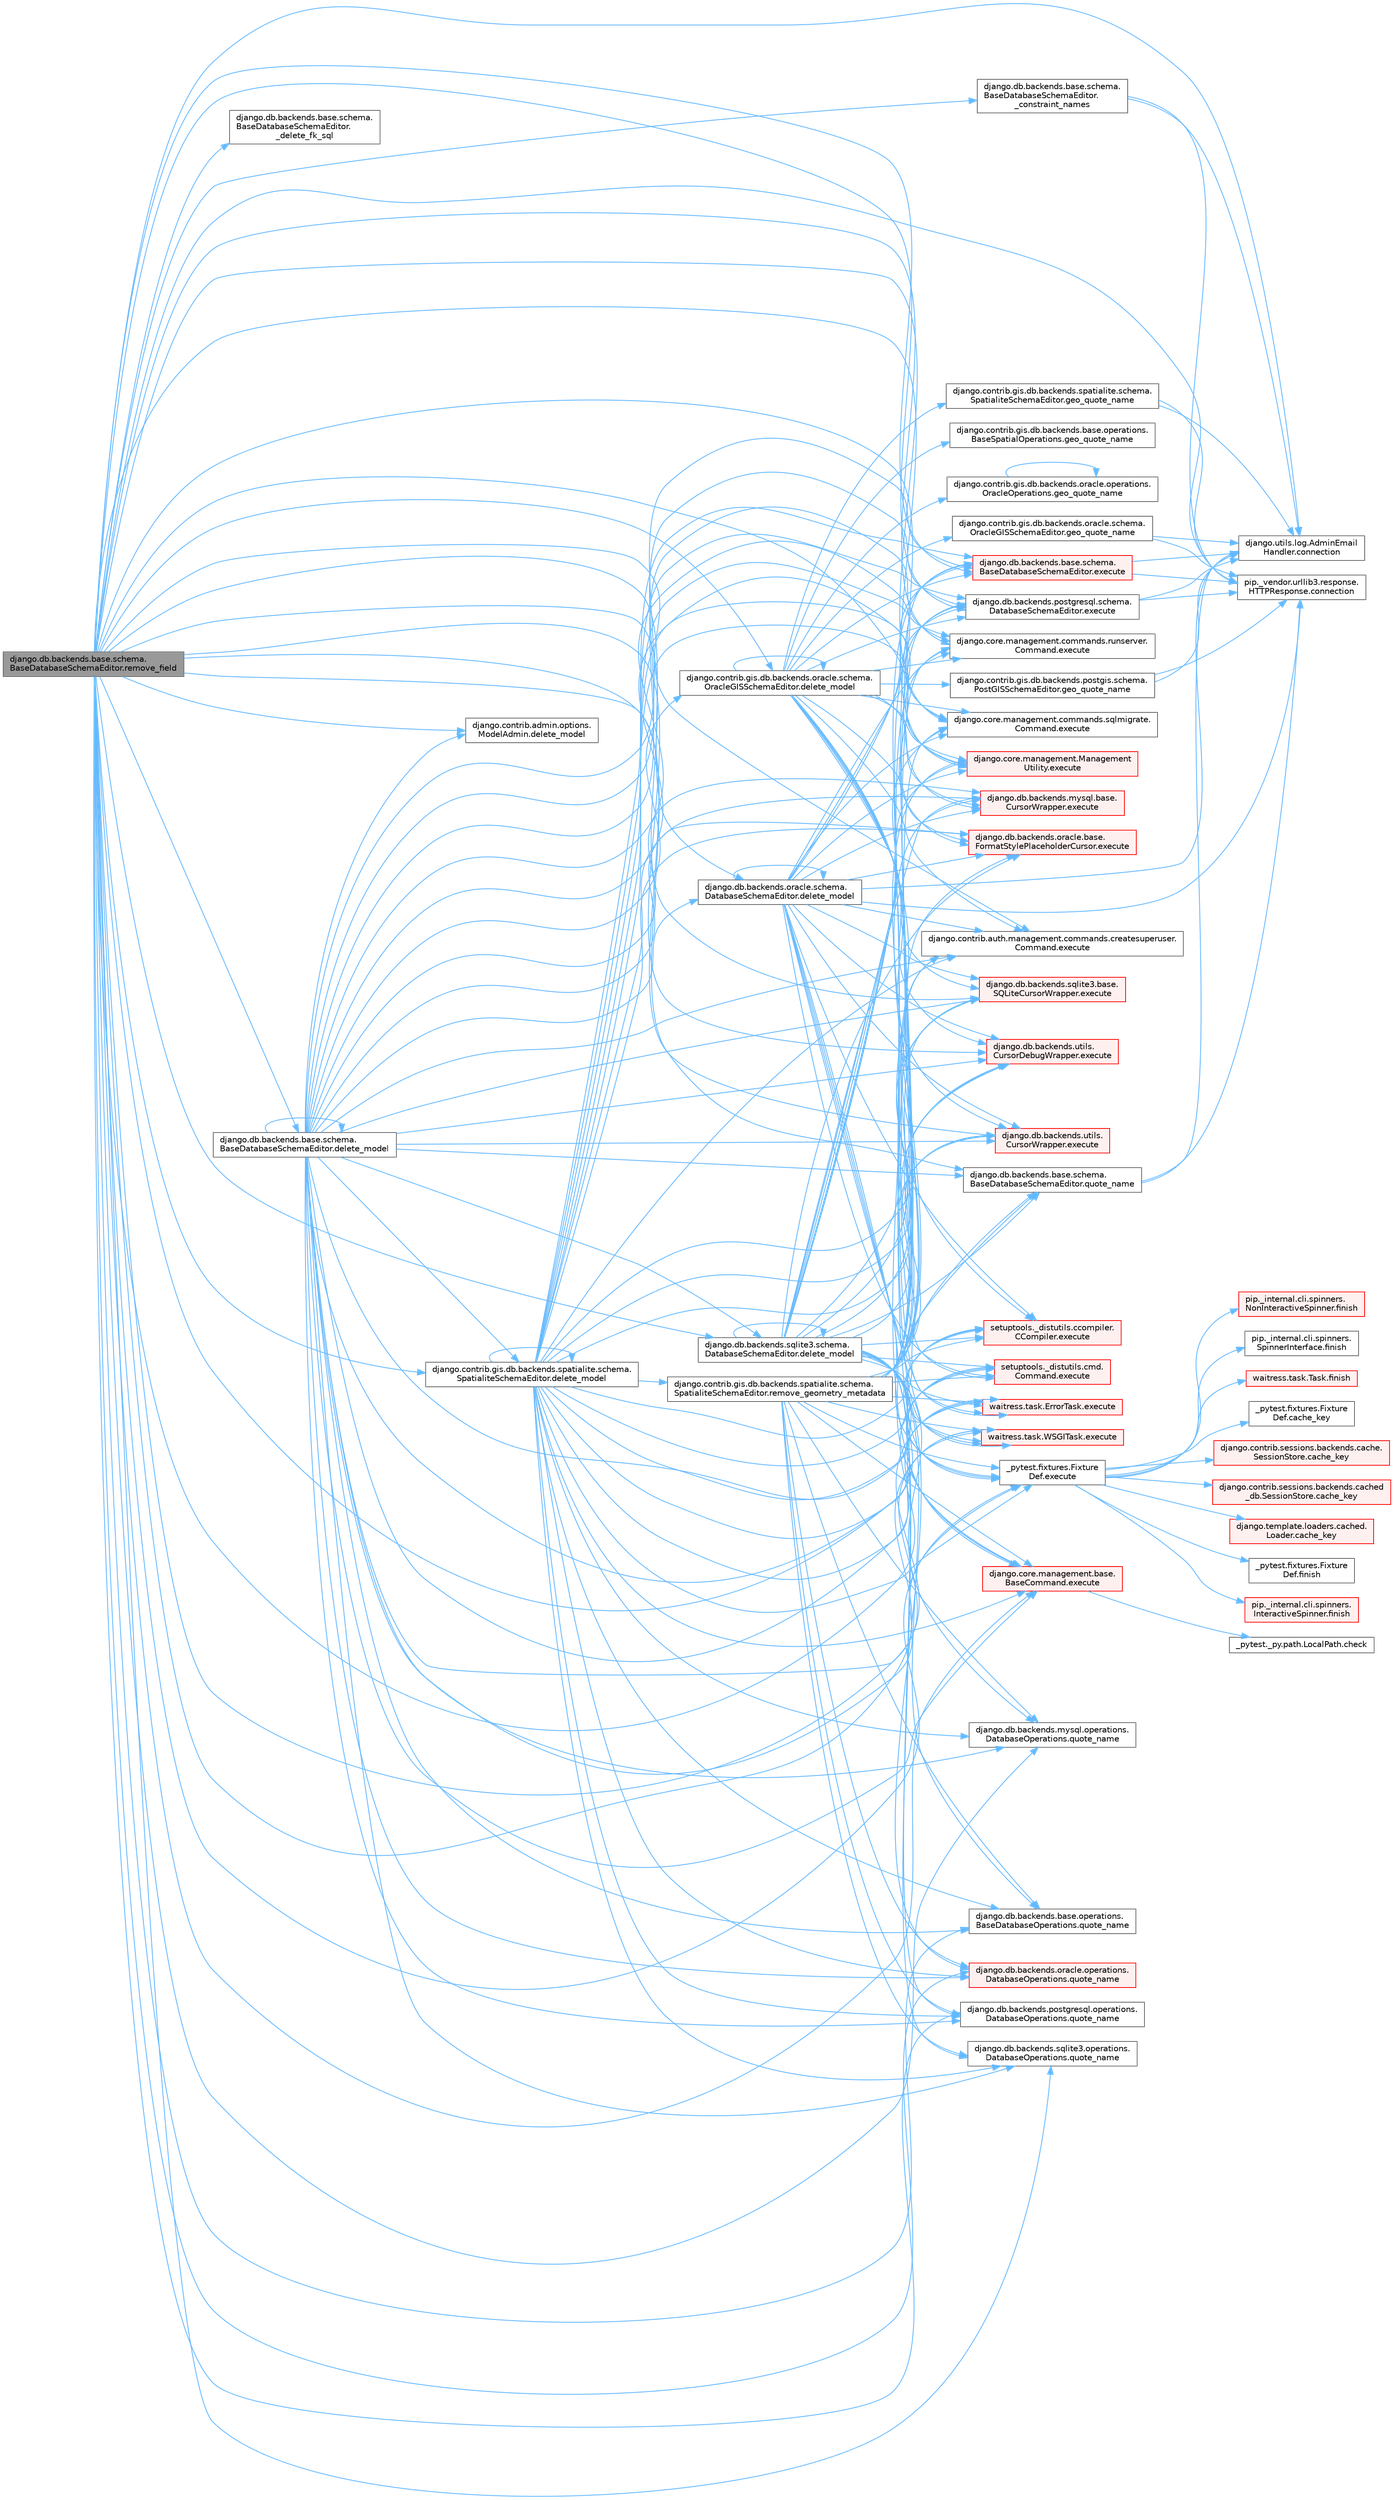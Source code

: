 digraph "django.db.backends.base.schema.BaseDatabaseSchemaEditor.remove_field"
{
 // LATEX_PDF_SIZE
  bgcolor="transparent";
  edge [fontname=Helvetica,fontsize=10,labelfontname=Helvetica,labelfontsize=10];
  node [fontname=Helvetica,fontsize=10,shape=box,height=0.2,width=0.4];
  rankdir="LR";
  Node1 [id="Node000001",label="django.db.backends.base.schema.\lBaseDatabaseSchemaEditor.remove_field",height=0.2,width=0.4,color="gray40", fillcolor="grey60", style="filled", fontcolor="black",tooltip=" "];
  Node1 -> Node2 [id="edge1_Node000001_Node000002",color="steelblue1",style="solid",tooltip=" "];
  Node2 [id="Node000002",label="django.db.backends.base.schema.\lBaseDatabaseSchemaEditor.\l_constraint_names",height=0.2,width=0.4,color="grey40", fillcolor="white", style="filled",URL="$classdjango_1_1db_1_1backends_1_1base_1_1schema_1_1_base_database_schema_editor.html#a056d09f707e187d8190ea1a9c35ab501",tooltip=" "];
  Node2 -> Node3 [id="edge2_Node000002_Node000003",color="steelblue1",style="solid",tooltip=" "];
  Node3 [id="Node000003",label="django.utils.log.AdminEmail\lHandler.connection",height=0.2,width=0.4,color="grey40", fillcolor="white", style="filled",URL="$classdjango_1_1utils_1_1log_1_1_admin_email_handler.html#a545b5f7ec55a857fe1ca7836814a0760",tooltip=" "];
  Node2 -> Node4 [id="edge3_Node000002_Node000004",color="steelblue1",style="solid",tooltip=" "];
  Node4 [id="Node000004",label="pip._vendor.urllib3.response.\lHTTPResponse.connection",height=0.2,width=0.4,color="grey40", fillcolor="white", style="filled",URL="$classpip_1_1__vendor_1_1urllib3_1_1response_1_1_h_t_t_p_response.html#a9002314624685de3bbf9b84bdc87fef8",tooltip=" "];
  Node1 -> Node5 [id="edge4_Node000001_Node000005",color="steelblue1",style="solid",tooltip=" "];
  Node5 [id="Node000005",label="django.db.backends.base.schema.\lBaseDatabaseSchemaEditor.\l_delete_fk_sql",height=0.2,width=0.4,color="grey40", fillcolor="white", style="filled",URL="$classdjango_1_1db_1_1backends_1_1base_1_1schema_1_1_base_database_schema_editor.html#ae4dc3ce7e65a6e03959d08789911a0bc",tooltip=" "];
  Node1 -> Node3 [id="edge5_Node000001_Node000003",color="steelblue1",style="solid",tooltip=" "];
  Node1 -> Node4 [id="edge6_Node000001_Node000004",color="steelblue1",style="solid",tooltip=" "];
  Node1 -> Node6 [id="edge7_Node000001_Node000006",color="steelblue1",style="solid",tooltip=" "];
  Node6 [id="Node000006",label="django.contrib.admin.options.\lModelAdmin.delete_model",height=0.2,width=0.4,color="grey40", fillcolor="white", style="filled",URL="$classdjango_1_1contrib_1_1admin_1_1options_1_1_model_admin.html#aa867ab455deada5d42bee9e8ffe2b9b2",tooltip=" "];
  Node1 -> Node7 [id="edge8_Node000001_Node000007",color="steelblue1",style="solid",tooltip=" "];
  Node7 [id="Node000007",label="django.contrib.gis.db.backends.oracle.schema.\lOracleGISSchemaEditor.delete_model",height=0.2,width=0.4,color="grey40", fillcolor="white", style="filled",URL="$classdjango_1_1contrib_1_1gis_1_1db_1_1backends_1_1oracle_1_1schema_1_1_oracle_g_i_s_schema_editor.html#a7e204de51c85be33515ce57fa48849df",tooltip=" "];
  Node7 -> Node7 [id="edge9_Node000007_Node000007",color="steelblue1",style="solid",tooltip=" "];
  Node7 -> Node8 [id="edge10_Node000007_Node000008",color="steelblue1",style="solid",tooltip=" "];
  Node8 [id="Node000008",label="_pytest.fixtures.Fixture\lDef.execute",height=0.2,width=0.4,color="grey40", fillcolor="white", style="filled",URL="$class__pytest_1_1fixtures_1_1_fixture_def.html#ac27e0caaadd6404ffc2715216b643993",tooltip=" "];
  Node8 -> Node9 [id="edge11_Node000008_Node000009",color="steelblue1",style="solid",tooltip=" "];
  Node9 [id="Node000009",label="_pytest.fixtures.Fixture\lDef.cache_key",height=0.2,width=0.4,color="grey40", fillcolor="white", style="filled",URL="$class__pytest_1_1fixtures_1_1_fixture_def.html#ad3f8a8a2b9cfb9282c8c3ddff700ccdd",tooltip=" "];
  Node8 -> Node10 [id="edge12_Node000008_Node000010",color="steelblue1",style="solid",tooltip=" "];
  Node10 [id="Node000010",label="django.contrib.sessions.backends.cache.\lSessionStore.cache_key",height=0.2,width=0.4,color="red", fillcolor="#FFF0F0", style="filled",URL="$classdjango_1_1contrib_1_1sessions_1_1backends_1_1cache_1_1_session_store.html#aaad1a2e0950477787b815baa4327f739",tooltip=" "];
  Node8 -> Node2887 [id="edge13_Node000008_Node002887",color="steelblue1",style="solid",tooltip=" "];
  Node2887 [id="Node002887",label="django.contrib.sessions.backends.cached\l_db.SessionStore.cache_key",height=0.2,width=0.4,color="red", fillcolor="#FFF0F0", style="filled",URL="$classdjango_1_1contrib_1_1sessions_1_1backends_1_1cached__db_1_1_session_store.html#a9fc2ec7b2fb96dbebea8592f2618eda0",tooltip=" "];
  Node8 -> Node2888 [id="edge14_Node000008_Node002888",color="steelblue1",style="solid",tooltip=" "];
  Node2888 [id="Node002888",label="django.template.loaders.cached.\lLoader.cache_key",height=0.2,width=0.4,color="red", fillcolor="#FFF0F0", style="filled",URL="$classdjango_1_1template_1_1loaders_1_1cached_1_1_loader.html#a85358b9120d3b332aad464ab17e92e0f",tooltip=" "];
  Node8 -> Node4523 [id="edge15_Node000008_Node004523",color="steelblue1",style="solid",tooltip=" "];
  Node4523 [id="Node004523",label="_pytest.fixtures.Fixture\lDef.finish",height=0.2,width=0.4,color="grey40", fillcolor="white", style="filled",URL="$class__pytest_1_1fixtures_1_1_fixture_def.html#adc58c655bc10cbc7203fd272fa72742a",tooltip=" "];
  Node8 -> Node4524 [id="edge16_Node000008_Node004524",color="steelblue1",style="solid",tooltip=" "];
  Node4524 [id="Node004524",label="pip._internal.cli.spinners.\lInteractiveSpinner.finish",height=0.2,width=0.4,color="red", fillcolor="#FFF0F0", style="filled",URL="$classpip_1_1__internal_1_1cli_1_1spinners_1_1_interactive_spinner.html#aa8e59d36acbf1a072233ae62dbea45d6",tooltip=" "];
  Node8 -> Node4525 [id="edge17_Node000008_Node004525",color="steelblue1",style="solid",tooltip=" "];
  Node4525 [id="Node004525",label="pip._internal.cli.spinners.\lNonInteractiveSpinner.finish",height=0.2,width=0.4,color="red", fillcolor="#FFF0F0", style="filled",URL="$classpip_1_1__internal_1_1cli_1_1spinners_1_1_non_interactive_spinner.html#ab9e9471a0386ea2534995b8542690626",tooltip=" "];
  Node8 -> Node4528 [id="edge18_Node000008_Node004528",color="steelblue1",style="solid",tooltip=" "];
  Node4528 [id="Node004528",label="pip._internal.cli.spinners.\lSpinnerInterface.finish",height=0.2,width=0.4,color="grey40", fillcolor="white", style="filled",URL="$classpip_1_1__internal_1_1cli_1_1spinners_1_1_spinner_interface.html#aa68c13d395603a63a6d129ff04f8e843",tooltip=" "];
  Node8 -> Node4529 [id="edge19_Node000008_Node004529",color="steelblue1",style="solid",tooltip=" "];
  Node4529 [id="Node004529",label="waitress.task.Task.finish",height=0.2,width=0.4,color="red", fillcolor="#FFF0F0", style="filled",URL="$classwaitress_1_1task_1_1_task.html#a1e94739ac27e14a159d0e17c6d3e54b2",tooltip=" "];
  Node7 -> Node3953 [id="edge20_Node000007_Node003953",color="steelblue1",style="solid",tooltip=" "];
  Node3953 [id="Node003953",label="django.contrib.auth.management.commands.createsuperuser.\lCommand.execute",height=0.2,width=0.4,color="grey40", fillcolor="white", style="filled",URL="$classdjango_1_1contrib_1_1auth_1_1management_1_1commands_1_1createsuperuser_1_1_command.html#a4dc8ad9953fcae01a4c61c32fe4c6540",tooltip=" "];
  Node7 -> Node3954 [id="edge21_Node000007_Node003954",color="steelblue1",style="solid",tooltip=" "];
  Node3954 [id="Node003954",label="django.core.management.base.\lBaseCommand.execute",height=0.2,width=0.4,color="red", fillcolor="#FFF0F0", style="filled",URL="$classdjango_1_1core_1_1management_1_1base_1_1_base_command.html#a5621c1fb51be6a2deff6777d90c25ee0",tooltip=" "];
  Node3954 -> Node16 [id="edge22_Node003954_Node000016",color="steelblue1",style="solid",tooltip=" "];
  Node16 [id="Node000016",label="_pytest._py.path.LocalPath.check",height=0.2,width=0.4,color="grey40", fillcolor="white", style="filled",URL="$class__pytest_1_1__py_1_1path_1_1_local_path.html#a4b987fb8998938ae4a5f4ed6aebf69ea",tooltip=" "];
  Node7 -> Node3956 [id="edge23_Node000007_Node003956",color="steelblue1",style="solid",tooltip=" "];
  Node3956 [id="Node003956",label="django.core.management.commands.runserver.\lCommand.execute",height=0.2,width=0.4,color="grey40", fillcolor="white", style="filled",URL="$classdjango_1_1core_1_1management_1_1commands_1_1runserver_1_1_command.html#a86b4bdbf596d9f612125e143148d9919",tooltip=" "];
  Node7 -> Node3957 [id="edge24_Node000007_Node003957",color="steelblue1",style="solid",tooltip=" "];
  Node3957 [id="Node003957",label="django.core.management.commands.sqlmigrate.\lCommand.execute",height=0.2,width=0.4,color="grey40", fillcolor="white", style="filled",URL="$classdjango_1_1core_1_1management_1_1commands_1_1sqlmigrate_1_1_command.html#ad47c65d3d4820430ce43bb5f2086789d",tooltip=" "];
  Node7 -> Node3958 [id="edge25_Node000007_Node003958",color="steelblue1",style="solid",tooltip=" "];
  Node3958 [id="Node003958",label="django.core.management.Management\lUtility.execute",height=0.2,width=0.4,color="red", fillcolor="#FFF0F0", style="filled",URL="$classdjango_1_1core_1_1management_1_1_management_utility.html#ab2752203019f6a6274c55e096770c008",tooltip=" "];
  Node7 -> Node3966 [id="edge26_Node000007_Node003966",color="steelblue1",style="solid",tooltip=" "];
  Node3966 [id="Node003966",label="django.db.backends.base.schema.\lBaseDatabaseSchemaEditor.execute",height=0.2,width=0.4,color="red", fillcolor="#FFF0F0", style="filled",URL="$classdjango_1_1db_1_1backends_1_1base_1_1schema_1_1_base_database_schema_editor.html#a964d07b6ba94dc1698e896feeeb57353",tooltip=" "];
  Node3966 -> Node3 [id="edge27_Node003966_Node000003",color="steelblue1",style="solid",tooltip=" "];
  Node3966 -> Node4 [id="edge28_Node003966_Node000004",color="steelblue1",style="solid",tooltip=" "];
  Node7 -> Node3969 [id="edge29_Node000007_Node003969",color="steelblue1",style="solid",tooltip=" "];
  Node3969 [id="Node003969",label="django.db.backends.mysql.base.\lCursorWrapper.execute",height=0.2,width=0.4,color="red", fillcolor="#FFF0F0", style="filled",URL="$classdjango_1_1db_1_1backends_1_1mysql_1_1base_1_1_cursor_wrapper.html#a6b2d41b73d7c215224f1e994aad6ad60",tooltip=" "];
  Node7 -> Node3970 [id="edge30_Node000007_Node003970",color="steelblue1",style="solid",tooltip=" "];
  Node3970 [id="Node003970",label="django.db.backends.oracle.base.\lFormatStylePlaceholderCursor.execute",height=0.2,width=0.4,color="red", fillcolor="#FFF0F0", style="filled",URL="$classdjango_1_1db_1_1backends_1_1oracle_1_1base_1_1_format_style_placeholder_cursor.html#a0717bdbea59134a88e5f10399c33a251",tooltip=" "];
  Node7 -> Node3976 [id="edge31_Node000007_Node003976",color="steelblue1",style="solid",tooltip=" "];
  Node3976 [id="Node003976",label="django.db.backends.postgresql.schema.\lDatabaseSchemaEditor.execute",height=0.2,width=0.4,color="grey40", fillcolor="white", style="filled",URL="$classdjango_1_1db_1_1backends_1_1postgresql_1_1schema_1_1_database_schema_editor.html#afe7e39d1fd0ac2c6216f90295b9382ae",tooltip=" "];
  Node3976 -> Node3 [id="edge32_Node003976_Node000003",color="steelblue1",style="solid",tooltip=" "];
  Node3976 -> Node4 [id="edge33_Node003976_Node000004",color="steelblue1",style="solid",tooltip=" "];
  Node7 -> Node3977 [id="edge34_Node000007_Node003977",color="steelblue1",style="solid",tooltip=" "];
  Node3977 [id="Node003977",label="django.db.backends.sqlite3.base.\lSQLiteCursorWrapper.execute",height=0.2,width=0.4,color="red", fillcolor="#FFF0F0", style="filled",URL="$classdjango_1_1db_1_1backends_1_1sqlite3_1_1base_1_1_s_q_lite_cursor_wrapper.html#a41115eb3813040514a6c6c7111aa0b57",tooltip=" "];
  Node7 -> Node3979 [id="edge35_Node000007_Node003979",color="steelblue1",style="solid",tooltip=" "];
  Node3979 [id="Node003979",label="django.db.backends.utils.\lCursorDebugWrapper.execute",height=0.2,width=0.4,color="red", fillcolor="#FFF0F0", style="filled",URL="$classdjango_1_1db_1_1backends_1_1utils_1_1_cursor_debug_wrapper.html#af0443013785fceb3f05b38198a71ca3f",tooltip=" "];
  Node7 -> Node3980 [id="edge36_Node000007_Node003980",color="steelblue1",style="solid",tooltip=" "];
  Node3980 [id="Node003980",label="django.db.backends.utils.\lCursorWrapper.execute",height=0.2,width=0.4,color="red", fillcolor="#FFF0F0", style="filled",URL="$classdjango_1_1db_1_1backends_1_1utils_1_1_cursor_wrapper.html#a7d0bc9b6584c9fee961505e1d460547c",tooltip=" "];
  Node7 -> Node3983 [id="edge37_Node000007_Node003983",color="steelblue1",style="solid",tooltip=" "];
  Node3983 [id="Node003983",label="setuptools._distutils.ccompiler.\lCCompiler.execute",height=0.2,width=0.4,color="red", fillcolor="#FFF0F0", style="filled",URL="$classsetuptools_1_1__distutils_1_1ccompiler_1_1_c_compiler.html#a726dd6c4cc45b2077fa6bc43dc8fe60e",tooltip=" "];
  Node7 -> Node3984 [id="edge38_Node000007_Node003984",color="steelblue1",style="solid",tooltip=" "];
  Node3984 [id="Node003984",label="setuptools._distutils.cmd.\lCommand.execute",height=0.2,width=0.4,color="red", fillcolor="#FFF0F0", style="filled",URL="$classsetuptools_1_1__distutils_1_1cmd_1_1_command.html#a371b567539d5bc0e2a134bf361e97b38",tooltip=" "];
  Node7 -> Node3985 [id="edge39_Node000007_Node003985",color="steelblue1",style="solid",tooltip=" "];
  Node3985 [id="Node003985",label="waitress.task.ErrorTask.execute",height=0.2,width=0.4,color="red", fillcolor="#FFF0F0", style="filled",URL="$classwaitress_1_1task_1_1_error_task.html#ad5c6d14c13ba3d33e82b1b138e634bb0",tooltip=" "];
  Node7 -> Node3986 [id="edge40_Node000007_Node003986",color="steelblue1",style="solid",tooltip=" "];
  Node3986 [id="Node003986",label="waitress.task.WSGITask.execute",height=0.2,width=0.4,color="red", fillcolor="#FFF0F0", style="filled",URL="$classwaitress_1_1task_1_1_w_s_g_i_task.html#ac677ac1c03116dfa724298750580883b",tooltip=" "];
  Node7 -> Node4530 [id="edge41_Node000007_Node004530",color="steelblue1",style="solid",tooltip=" "];
  Node4530 [id="Node004530",label="django.contrib.gis.db.backends.base.operations.\lBaseSpatialOperations.geo_quote_name",height=0.2,width=0.4,color="grey40", fillcolor="white", style="filled",URL="$classdjango_1_1contrib_1_1gis_1_1db_1_1backends_1_1base_1_1operations_1_1_base_spatial_operations.html#abc9f85ed4bdf2a65e0846bcad4ca8dca",tooltip=" "];
  Node7 -> Node4531 [id="edge42_Node000007_Node004531",color="steelblue1",style="solid",tooltip=" "];
  Node4531 [id="Node004531",label="django.contrib.gis.db.backends.oracle.operations.\lOracleOperations.geo_quote_name",height=0.2,width=0.4,color="grey40", fillcolor="white", style="filled",URL="$classdjango_1_1contrib_1_1gis_1_1db_1_1backends_1_1oracle_1_1operations_1_1_oracle_operations.html#a594f86488cb662903f62c691b868eb2a",tooltip=" "];
  Node4531 -> Node4531 [id="edge43_Node004531_Node004531",color="steelblue1",style="solid",tooltip=" "];
  Node7 -> Node4532 [id="edge44_Node000007_Node004532",color="steelblue1",style="solid",tooltip=" "];
  Node4532 [id="Node004532",label="django.contrib.gis.db.backends.oracle.schema.\lOracleGISSchemaEditor.geo_quote_name",height=0.2,width=0.4,color="grey40", fillcolor="white", style="filled",URL="$classdjango_1_1contrib_1_1gis_1_1db_1_1backends_1_1oracle_1_1schema_1_1_oracle_g_i_s_schema_editor.html#abec69edea305a27ddfbfb8efe1a03160",tooltip=" "];
  Node4532 -> Node3 [id="edge45_Node004532_Node000003",color="steelblue1",style="solid",tooltip=" "];
  Node4532 -> Node4 [id="edge46_Node004532_Node000004",color="steelblue1",style="solid",tooltip=" "];
  Node7 -> Node4533 [id="edge47_Node000007_Node004533",color="steelblue1",style="solid",tooltip=" "];
  Node4533 [id="Node004533",label="django.contrib.gis.db.backends.postgis.schema.\lPostGISSchemaEditor.geo_quote_name",height=0.2,width=0.4,color="grey40", fillcolor="white", style="filled",URL="$classdjango_1_1contrib_1_1gis_1_1db_1_1backends_1_1postgis_1_1schema_1_1_post_g_i_s_schema_editor.html#a9d993ec478557916f7c81abdb60c1433",tooltip=" "];
  Node4533 -> Node3 [id="edge48_Node004533_Node000003",color="steelblue1",style="solid",tooltip=" "];
  Node4533 -> Node4 [id="edge49_Node004533_Node000004",color="steelblue1",style="solid",tooltip=" "];
  Node7 -> Node4534 [id="edge50_Node000007_Node004534",color="steelblue1",style="solid",tooltip=" "];
  Node4534 [id="Node004534",label="django.contrib.gis.db.backends.spatialite.schema.\lSpatialiteSchemaEditor.geo_quote_name",height=0.2,width=0.4,color="grey40", fillcolor="white", style="filled",URL="$classdjango_1_1contrib_1_1gis_1_1db_1_1backends_1_1spatialite_1_1schema_1_1_spatialite_schema_editor.html#a051d59d8607ffca5cbab0fff3f4362b0",tooltip=" "];
  Node4534 -> Node3 [id="edge51_Node004534_Node000003",color="steelblue1",style="solid",tooltip=" "];
  Node4534 -> Node4 [id="edge52_Node004534_Node000004",color="steelblue1",style="solid",tooltip=" "];
  Node1 -> Node4535 [id="edge53_Node000001_Node004535",color="steelblue1",style="solid",tooltip=" "];
  Node4535 [id="Node004535",label="django.contrib.gis.db.backends.spatialite.schema.\lSpatialiteSchemaEditor.delete_model",height=0.2,width=0.4,color="grey40", fillcolor="white", style="filled",URL="$classdjango_1_1contrib_1_1gis_1_1db_1_1backends_1_1spatialite_1_1schema_1_1_spatialite_schema_editor.html#a1d324c35e2535b9adf7cbecb68fe761d",tooltip=" "];
  Node4535 -> Node4535 [id="edge54_Node004535_Node004535",color="steelblue1",style="solid",tooltip=" "];
  Node4535 -> Node8 [id="edge55_Node004535_Node000008",color="steelblue1",style="solid",tooltip=" "];
  Node4535 -> Node3953 [id="edge56_Node004535_Node003953",color="steelblue1",style="solid",tooltip=" "];
  Node4535 -> Node3954 [id="edge57_Node004535_Node003954",color="steelblue1",style="solid",tooltip=" "];
  Node4535 -> Node3956 [id="edge58_Node004535_Node003956",color="steelblue1",style="solid",tooltip=" "];
  Node4535 -> Node3957 [id="edge59_Node004535_Node003957",color="steelblue1",style="solid",tooltip=" "];
  Node4535 -> Node3958 [id="edge60_Node004535_Node003958",color="steelblue1",style="solid",tooltip=" "];
  Node4535 -> Node3966 [id="edge61_Node004535_Node003966",color="steelblue1",style="solid",tooltip=" "];
  Node4535 -> Node3969 [id="edge62_Node004535_Node003969",color="steelblue1",style="solid",tooltip=" "];
  Node4535 -> Node3970 [id="edge63_Node004535_Node003970",color="steelblue1",style="solid",tooltip=" "];
  Node4535 -> Node3976 [id="edge64_Node004535_Node003976",color="steelblue1",style="solid",tooltip=" "];
  Node4535 -> Node3977 [id="edge65_Node004535_Node003977",color="steelblue1",style="solid",tooltip=" "];
  Node4535 -> Node3979 [id="edge66_Node004535_Node003979",color="steelblue1",style="solid",tooltip=" "];
  Node4535 -> Node3980 [id="edge67_Node004535_Node003980",color="steelblue1",style="solid",tooltip=" "];
  Node4535 -> Node3983 [id="edge68_Node004535_Node003983",color="steelblue1",style="solid",tooltip=" "];
  Node4535 -> Node3984 [id="edge69_Node004535_Node003984",color="steelblue1",style="solid",tooltip=" "];
  Node4535 -> Node3985 [id="edge70_Node004535_Node003985",color="steelblue1",style="solid",tooltip=" "];
  Node4535 -> Node3986 [id="edge71_Node004535_Node003986",color="steelblue1",style="solid",tooltip=" "];
  Node4535 -> Node4536 [id="edge72_Node004535_Node004536",color="steelblue1",style="solid",tooltip=" "];
  Node4536 [id="Node004536",label="django.db.backends.base.operations.\lBaseDatabaseOperations.quote_name",height=0.2,width=0.4,color="grey40", fillcolor="white", style="filled",URL="$classdjango_1_1db_1_1backends_1_1base_1_1operations_1_1_base_database_operations.html#ab468094d1b03334704774ae62fbb7955",tooltip=" "];
  Node4535 -> Node4537 [id="edge73_Node004535_Node004537",color="steelblue1",style="solid",tooltip=" "];
  Node4537 [id="Node004537",label="django.db.backends.base.schema.\lBaseDatabaseSchemaEditor.quote_name",height=0.2,width=0.4,color="grey40", fillcolor="white", style="filled",URL="$classdjango_1_1db_1_1backends_1_1base_1_1schema_1_1_base_database_schema_editor.html#aa816e47aecbbe22e29c76f25001a873a",tooltip=" "];
  Node4537 -> Node3 [id="edge74_Node004537_Node000003",color="steelblue1",style="solid",tooltip=" "];
  Node4537 -> Node4 [id="edge75_Node004537_Node000004",color="steelblue1",style="solid",tooltip=" "];
  Node4535 -> Node4538 [id="edge76_Node004535_Node004538",color="steelblue1",style="solid",tooltip=" "];
  Node4538 [id="Node004538",label="django.db.backends.mysql.operations.\lDatabaseOperations.quote_name",height=0.2,width=0.4,color="grey40", fillcolor="white", style="filled",URL="$classdjango_1_1db_1_1backends_1_1mysql_1_1operations_1_1_database_operations.html#a5d1561dd784c0f000ed8c1aa43a6efbf",tooltip=" "];
  Node4535 -> Node4539 [id="edge77_Node004535_Node004539",color="steelblue1",style="solid",tooltip=" "];
  Node4539 [id="Node004539",label="django.db.backends.oracle.operations.\lDatabaseOperations.quote_name",height=0.2,width=0.4,color="red", fillcolor="#FFF0F0", style="filled",URL="$classdjango_1_1db_1_1backends_1_1oracle_1_1operations_1_1_database_operations.html#ac7551d250b0adf678e5d00e4d69cb021",tooltip=" "];
  Node4535 -> Node4545 [id="edge78_Node004535_Node004545",color="steelblue1",style="solid",tooltip=" "];
  Node4545 [id="Node004545",label="django.db.backends.postgresql.operations.\lDatabaseOperations.quote_name",height=0.2,width=0.4,color="grey40", fillcolor="white", style="filled",URL="$classdjango_1_1db_1_1backends_1_1postgresql_1_1operations_1_1_database_operations.html#ab2f9e33071d2c5abb03744171da3b801",tooltip=" "];
  Node4535 -> Node4546 [id="edge79_Node004535_Node004546",color="steelblue1",style="solid",tooltip=" "];
  Node4546 [id="Node004546",label="django.db.backends.sqlite3.operations.\lDatabaseOperations.quote_name",height=0.2,width=0.4,color="grey40", fillcolor="white", style="filled",URL="$classdjango_1_1db_1_1backends_1_1sqlite3_1_1operations_1_1_database_operations.html#a14cbbcb5e889d88278c96a39911d641b",tooltip=" "];
  Node4535 -> Node4547 [id="edge80_Node004535_Node004547",color="steelblue1",style="solid",tooltip=" "];
  Node4547 [id="Node004547",label="django.contrib.gis.db.backends.spatialite.schema.\lSpatialiteSchemaEditor.remove_geometry_metadata",height=0.2,width=0.4,color="grey40", fillcolor="white", style="filled",URL="$classdjango_1_1contrib_1_1gis_1_1db_1_1backends_1_1spatialite_1_1schema_1_1_spatialite_schema_editor.html#af84e611c69738b348c648f84fb45a890",tooltip=" "];
  Node4547 -> Node8 [id="edge81_Node004547_Node000008",color="steelblue1",style="solid",tooltip=" "];
  Node4547 -> Node3953 [id="edge82_Node004547_Node003953",color="steelblue1",style="solid",tooltip=" "];
  Node4547 -> Node3954 [id="edge83_Node004547_Node003954",color="steelblue1",style="solid",tooltip=" "];
  Node4547 -> Node3956 [id="edge84_Node004547_Node003956",color="steelblue1",style="solid",tooltip=" "];
  Node4547 -> Node3957 [id="edge85_Node004547_Node003957",color="steelblue1",style="solid",tooltip=" "];
  Node4547 -> Node3958 [id="edge86_Node004547_Node003958",color="steelblue1",style="solid",tooltip=" "];
  Node4547 -> Node3966 [id="edge87_Node004547_Node003966",color="steelblue1",style="solid",tooltip=" "];
  Node4547 -> Node3969 [id="edge88_Node004547_Node003969",color="steelblue1",style="solid",tooltip=" "];
  Node4547 -> Node3970 [id="edge89_Node004547_Node003970",color="steelblue1",style="solid",tooltip=" "];
  Node4547 -> Node3976 [id="edge90_Node004547_Node003976",color="steelblue1",style="solid",tooltip=" "];
  Node4547 -> Node3977 [id="edge91_Node004547_Node003977",color="steelblue1",style="solid",tooltip=" "];
  Node4547 -> Node3979 [id="edge92_Node004547_Node003979",color="steelblue1",style="solid",tooltip=" "];
  Node4547 -> Node3980 [id="edge93_Node004547_Node003980",color="steelblue1",style="solid",tooltip=" "];
  Node4547 -> Node3983 [id="edge94_Node004547_Node003983",color="steelblue1",style="solid",tooltip=" "];
  Node4547 -> Node3984 [id="edge95_Node004547_Node003984",color="steelblue1",style="solid",tooltip=" "];
  Node4547 -> Node3985 [id="edge96_Node004547_Node003985",color="steelblue1",style="solid",tooltip=" "];
  Node4547 -> Node3986 [id="edge97_Node004547_Node003986",color="steelblue1",style="solid",tooltip=" "];
  Node4547 -> Node4536 [id="edge98_Node004547_Node004536",color="steelblue1",style="solid",tooltip=" "];
  Node4547 -> Node4537 [id="edge99_Node004547_Node004537",color="steelblue1",style="solid",tooltip=" "];
  Node4547 -> Node4538 [id="edge100_Node004547_Node004538",color="steelblue1",style="solid",tooltip=" "];
  Node4547 -> Node4539 [id="edge101_Node004547_Node004539",color="steelblue1",style="solid",tooltip=" "];
  Node4547 -> Node4545 [id="edge102_Node004547_Node004545",color="steelblue1",style="solid",tooltip=" "];
  Node4547 -> Node4546 [id="edge103_Node004547_Node004546",color="steelblue1",style="solid",tooltip=" "];
  Node1 -> Node4548 [id="edge104_Node000001_Node004548",color="steelblue1",style="solid",tooltip=" "];
  Node4548 [id="Node004548",label="django.db.backends.base.schema.\lBaseDatabaseSchemaEditor.delete_model",height=0.2,width=0.4,color="grey40", fillcolor="white", style="filled",URL="$classdjango_1_1db_1_1backends_1_1base_1_1schema_1_1_base_database_schema_editor.html#a4685be374dca3bb40806d579c17c4a71",tooltip=" "];
  Node4548 -> Node6 [id="edge105_Node004548_Node000006",color="steelblue1",style="solid",tooltip=" "];
  Node4548 -> Node7 [id="edge106_Node004548_Node000007",color="steelblue1",style="solid",tooltip=" "];
  Node4548 -> Node4535 [id="edge107_Node004548_Node004535",color="steelblue1",style="solid",tooltip=" "];
  Node4548 -> Node4548 [id="edge108_Node004548_Node004548",color="steelblue1",style="solid",tooltip=" "];
  Node4548 -> Node4549 [id="edge109_Node004548_Node004549",color="steelblue1",style="solid",tooltip=" "];
  Node4549 [id="Node004549",label="django.db.backends.oracle.schema.\lDatabaseSchemaEditor.delete_model",height=0.2,width=0.4,color="grey40", fillcolor="white", style="filled",URL="$classdjango_1_1db_1_1backends_1_1oracle_1_1schema_1_1_database_schema_editor.html#ab50218126d3c815cba56fe0387a8dcba",tooltip=" "];
  Node4549 -> Node3 [id="edge110_Node004549_Node000003",color="steelblue1",style="solid",tooltip=" "];
  Node4549 -> Node4 [id="edge111_Node004549_Node000004",color="steelblue1",style="solid",tooltip=" "];
  Node4549 -> Node4549 [id="edge112_Node004549_Node004549",color="steelblue1",style="solid",tooltip=" "];
  Node4549 -> Node8 [id="edge113_Node004549_Node000008",color="steelblue1",style="solid",tooltip=" "];
  Node4549 -> Node3953 [id="edge114_Node004549_Node003953",color="steelblue1",style="solid",tooltip=" "];
  Node4549 -> Node3954 [id="edge115_Node004549_Node003954",color="steelblue1",style="solid",tooltip=" "];
  Node4549 -> Node3956 [id="edge116_Node004549_Node003956",color="steelblue1",style="solid",tooltip=" "];
  Node4549 -> Node3957 [id="edge117_Node004549_Node003957",color="steelblue1",style="solid",tooltip=" "];
  Node4549 -> Node3958 [id="edge118_Node004549_Node003958",color="steelblue1",style="solid",tooltip=" "];
  Node4549 -> Node3966 [id="edge119_Node004549_Node003966",color="steelblue1",style="solid",tooltip=" "];
  Node4549 -> Node3969 [id="edge120_Node004549_Node003969",color="steelblue1",style="solid",tooltip=" "];
  Node4549 -> Node3970 [id="edge121_Node004549_Node003970",color="steelblue1",style="solid",tooltip=" "];
  Node4549 -> Node3976 [id="edge122_Node004549_Node003976",color="steelblue1",style="solid",tooltip=" "];
  Node4549 -> Node3977 [id="edge123_Node004549_Node003977",color="steelblue1",style="solid",tooltip=" "];
  Node4549 -> Node3979 [id="edge124_Node004549_Node003979",color="steelblue1",style="solid",tooltip=" "];
  Node4549 -> Node3980 [id="edge125_Node004549_Node003980",color="steelblue1",style="solid",tooltip=" "];
  Node4549 -> Node3983 [id="edge126_Node004549_Node003983",color="steelblue1",style="solid",tooltip=" "];
  Node4549 -> Node3984 [id="edge127_Node004549_Node003984",color="steelblue1",style="solid",tooltip=" "];
  Node4549 -> Node3985 [id="edge128_Node004549_Node003985",color="steelblue1",style="solid",tooltip=" "];
  Node4549 -> Node3986 [id="edge129_Node004549_Node003986",color="steelblue1",style="solid",tooltip=" "];
  Node4548 -> Node4550 [id="edge130_Node004548_Node004550",color="steelblue1",style="solid",tooltip=" "];
  Node4550 [id="Node004550",label="django.db.backends.sqlite3.schema.\lDatabaseSchemaEditor.delete_model",height=0.2,width=0.4,color="grey40", fillcolor="white", style="filled",URL="$classdjango_1_1db_1_1backends_1_1sqlite3_1_1schema_1_1_database_schema_editor.html#ace17666280378c6270bb6569941a67ad",tooltip=" "];
  Node4550 -> Node4550 [id="edge131_Node004550_Node004550",color="steelblue1",style="solid",tooltip=" "];
  Node4550 -> Node8 [id="edge132_Node004550_Node000008",color="steelblue1",style="solid",tooltip=" "];
  Node4550 -> Node3953 [id="edge133_Node004550_Node003953",color="steelblue1",style="solid",tooltip=" "];
  Node4550 -> Node3954 [id="edge134_Node004550_Node003954",color="steelblue1",style="solid",tooltip=" "];
  Node4550 -> Node3956 [id="edge135_Node004550_Node003956",color="steelblue1",style="solid",tooltip=" "];
  Node4550 -> Node3957 [id="edge136_Node004550_Node003957",color="steelblue1",style="solid",tooltip=" "];
  Node4550 -> Node3958 [id="edge137_Node004550_Node003958",color="steelblue1",style="solid",tooltip=" "];
  Node4550 -> Node3966 [id="edge138_Node004550_Node003966",color="steelblue1",style="solid",tooltip=" "];
  Node4550 -> Node3969 [id="edge139_Node004550_Node003969",color="steelblue1",style="solid",tooltip=" "];
  Node4550 -> Node3970 [id="edge140_Node004550_Node003970",color="steelblue1",style="solid",tooltip=" "];
  Node4550 -> Node3976 [id="edge141_Node004550_Node003976",color="steelblue1",style="solid",tooltip=" "];
  Node4550 -> Node3977 [id="edge142_Node004550_Node003977",color="steelblue1",style="solid",tooltip=" "];
  Node4550 -> Node3979 [id="edge143_Node004550_Node003979",color="steelblue1",style="solid",tooltip=" "];
  Node4550 -> Node3980 [id="edge144_Node004550_Node003980",color="steelblue1",style="solid",tooltip=" "];
  Node4550 -> Node3983 [id="edge145_Node004550_Node003983",color="steelblue1",style="solid",tooltip=" "];
  Node4550 -> Node3984 [id="edge146_Node004550_Node003984",color="steelblue1",style="solid",tooltip=" "];
  Node4550 -> Node3985 [id="edge147_Node004550_Node003985",color="steelblue1",style="solid",tooltip=" "];
  Node4550 -> Node3986 [id="edge148_Node004550_Node003986",color="steelblue1",style="solid",tooltip=" "];
  Node4550 -> Node4536 [id="edge149_Node004550_Node004536",color="steelblue1",style="solid",tooltip=" "];
  Node4550 -> Node4537 [id="edge150_Node004550_Node004537",color="steelblue1",style="solid",tooltip=" "];
  Node4550 -> Node4538 [id="edge151_Node004550_Node004538",color="steelblue1",style="solid",tooltip=" "];
  Node4550 -> Node4539 [id="edge152_Node004550_Node004539",color="steelblue1",style="solid",tooltip=" "];
  Node4550 -> Node4545 [id="edge153_Node004550_Node004545",color="steelblue1",style="solid",tooltip=" "];
  Node4550 -> Node4546 [id="edge154_Node004550_Node004546",color="steelblue1",style="solid",tooltip=" "];
  Node4548 -> Node8 [id="edge155_Node004548_Node000008",color="steelblue1",style="solid",tooltip=" "];
  Node4548 -> Node3953 [id="edge156_Node004548_Node003953",color="steelblue1",style="solid",tooltip=" "];
  Node4548 -> Node3954 [id="edge157_Node004548_Node003954",color="steelblue1",style="solid",tooltip=" "];
  Node4548 -> Node3956 [id="edge158_Node004548_Node003956",color="steelblue1",style="solid",tooltip=" "];
  Node4548 -> Node3957 [id="edge159_Node004548_Node003957",color="steelblue1",style="solid",tooltip=" "];
  Node4548 -> Node3958 [id="edge160_Node004548_Node003958",color="steelblue1",style="solid",tooltip=" "];
  Node4548 -> Node3966 [id="edge161_Node004548_Node003966",color="steelblue1",style="solid",tooltip=" "];
  Node4548 -> Node3969 [id="edge162_Node004548_Node003969",color="steelblue1",style="solid",tooltip=" "];
  Node4548 -> Node3970 [id="edge163_Node004548_Node003970",color="steelblue1",style="solid",tooltip=" "];
  Node4548 -> Node3976 [id="edge164_Node004548_Node003976",color="steelblue1",style="solid",tooltip=" "];
  Node4548 -> Node3977 [id="edge165_Node004548_Node003977",color="steelblue1",style="solid",tooltip=" "];
  Node4548 -> Node3979 [id="edge166_Node004548_Node003979",color="steelblue1",style="solid",tooltip=" "];
  Node4548 -> Node3980 [id="edge167_Node004548_Node003980",color="steelblue1",style="solid",tooltip=" "];
  Node4548 -> Node3983 [id="edge168_Node004548_Node003983",color="steelblue1",style="solid",tooltip=" "];
  Node4548 -> Node3984 [id="edge169_Node004548_Node003984",color="steelblue1",style="solid",tooltip=" "];
  Node4548 -> Node3985 [id="edge170_Node004548_Node003985",color="steelblue1",style="solid",tooltip=" "];
  Node4548 -> Node3986 [id="edge171_Node004548_Node003986",color="steelblue1",style="solid",tooltip=" "];
  Node4548 -> Node4536 [id="edge172_Node004548_Node004536",color="steelblue1",style="solid",tooltip=" "];
  Node4548 -> Node4537 [id="edge173_Node004548_Node004537",color="steelblue1",style="solid",tooltip=" "];
  Node4548 -> Node4538 [id="edge174_Node004548_Node004538",color="steelblue1",style="solid",tooltip=" "];
  Node4548 -> Node4539 [id="edge175_Node004548_Node004539",color="steelblue1",style="solid",tooltip=" "];
  Node4548 -> Node4545 [id="edge176_Node004548_Node004545",color="steelblue1",style="solid",tooltip=" "];
  Node4548 -> Node4546 [id="edge177_Node004548_Node004546",color="steelblue1",style="solid",tooltip=" "];
  Node1 -> Node4549 [id="edge178_Node000001_Node004549",color="steelblue1",style="solid",tooltip=" "];
  Node1 -> Node4550 [id="edge179_Node000001_Node004550",color="steelblue1",style="solid",tooltip=" "];
  Node1 -> Node8 [id="edge180_Node000001_Node000008",color="steelblue1",style="solid",tooltip=" "];
  Node1 -> Node3953 [id="edge181_Node000001_Node003953",color="steelblue1",style="solid",tooltip=" "];
  Node1 -> Node3954 [id="edge182_Node000001_Node003954",color="steelblue1",style="solid",tooltip=" "];
  Node1 -> Node3956 [id="edge183_Node000001_Node003956",color="steelblue1",style="solid",tooltip=" "];
  Node1 -> Node3957 [id="edge184_Node000001_Node003957",color="steelblue1",style="solid",tooltip=" "];
  Node1 -> Node3958 [id="edge185_Node000001_Node003958",color="steelblue1",style="solid",tooltip=" "];
  Node1 -> Node3966 [id="edge186_Node000001_Node003966",color="steelblue1",style="solid",tooltip=" "];
  Node1 -> Node3969 [id="edge187_Node000001_Node003969",color="steelblue1",style="solid",tooltip=" "];
  Node1 -> Node3970 [id="edge188_Node000001_Node003970",color="steelblue1",style="solid",tooltip=" "];
  Node1 -> Node3976 [id="edge189_Node000001_Node003976",color="steelblue1",style="solid",tooltip=" "];
  Node1 -> Node3977 [id="edge190_Node000001_Node003977",color="steelblue1",style="solid",tooltip=" "];
  Node1 -> Node3979 [id="edge191_Node000001_Node003979",color="steelblue1",style="solid",tooltip=" "];
  Node1 -> Node3980 [id="edge192_Node000001_Node003980",color="steelblue1",style="solid",tooltip=" "];
  Node1 -> Node3983 [id="edge193_Node000001_Node003983",color="steelblue1",style="solid",tooltip=" "];
  Node1 -> Node3984 [id="edge194_Node000001_Node003984",color="steelblue1",style="solid",tooltip=" "];
  Node1 -> Node3985 [id="edge195_Node000001_Node003985",color="steelblue1",style="solid",tooltip=" "];
  Node1 -> Node3986 [id="edge196_Node000001_Node003986",color="steelblue1",style="solid",tooltip=" "];
  Node1 -> Node4536 [id="edge197_Node000001_Node004536",color="steelblue1",style="solid",tooltip=" "];
  Node1 -> Node4537 [id="edge198_Node000001_Node004537",color="steelblue1",style="solid",tooltip=" "];
  Node1 -> Node4538 [id="edge199_Node000001_Node004538",color="steelblue1",style="solid",tooltip=" "];
  Node1 -> Node4539 [id="edge200_Node000001_Node004539",color="steelblue1",style="solid",tooltip=" "];
  Node1 -> Node4545 [id="edge201_Node000001_Node004545",color="steelblue1",style="solid",tooltip=" "];
  Node1 -> Node4546 [id="edge202_Node000001_Node004546",color="steelblue1",style="solid",tooltip=" "];
}

